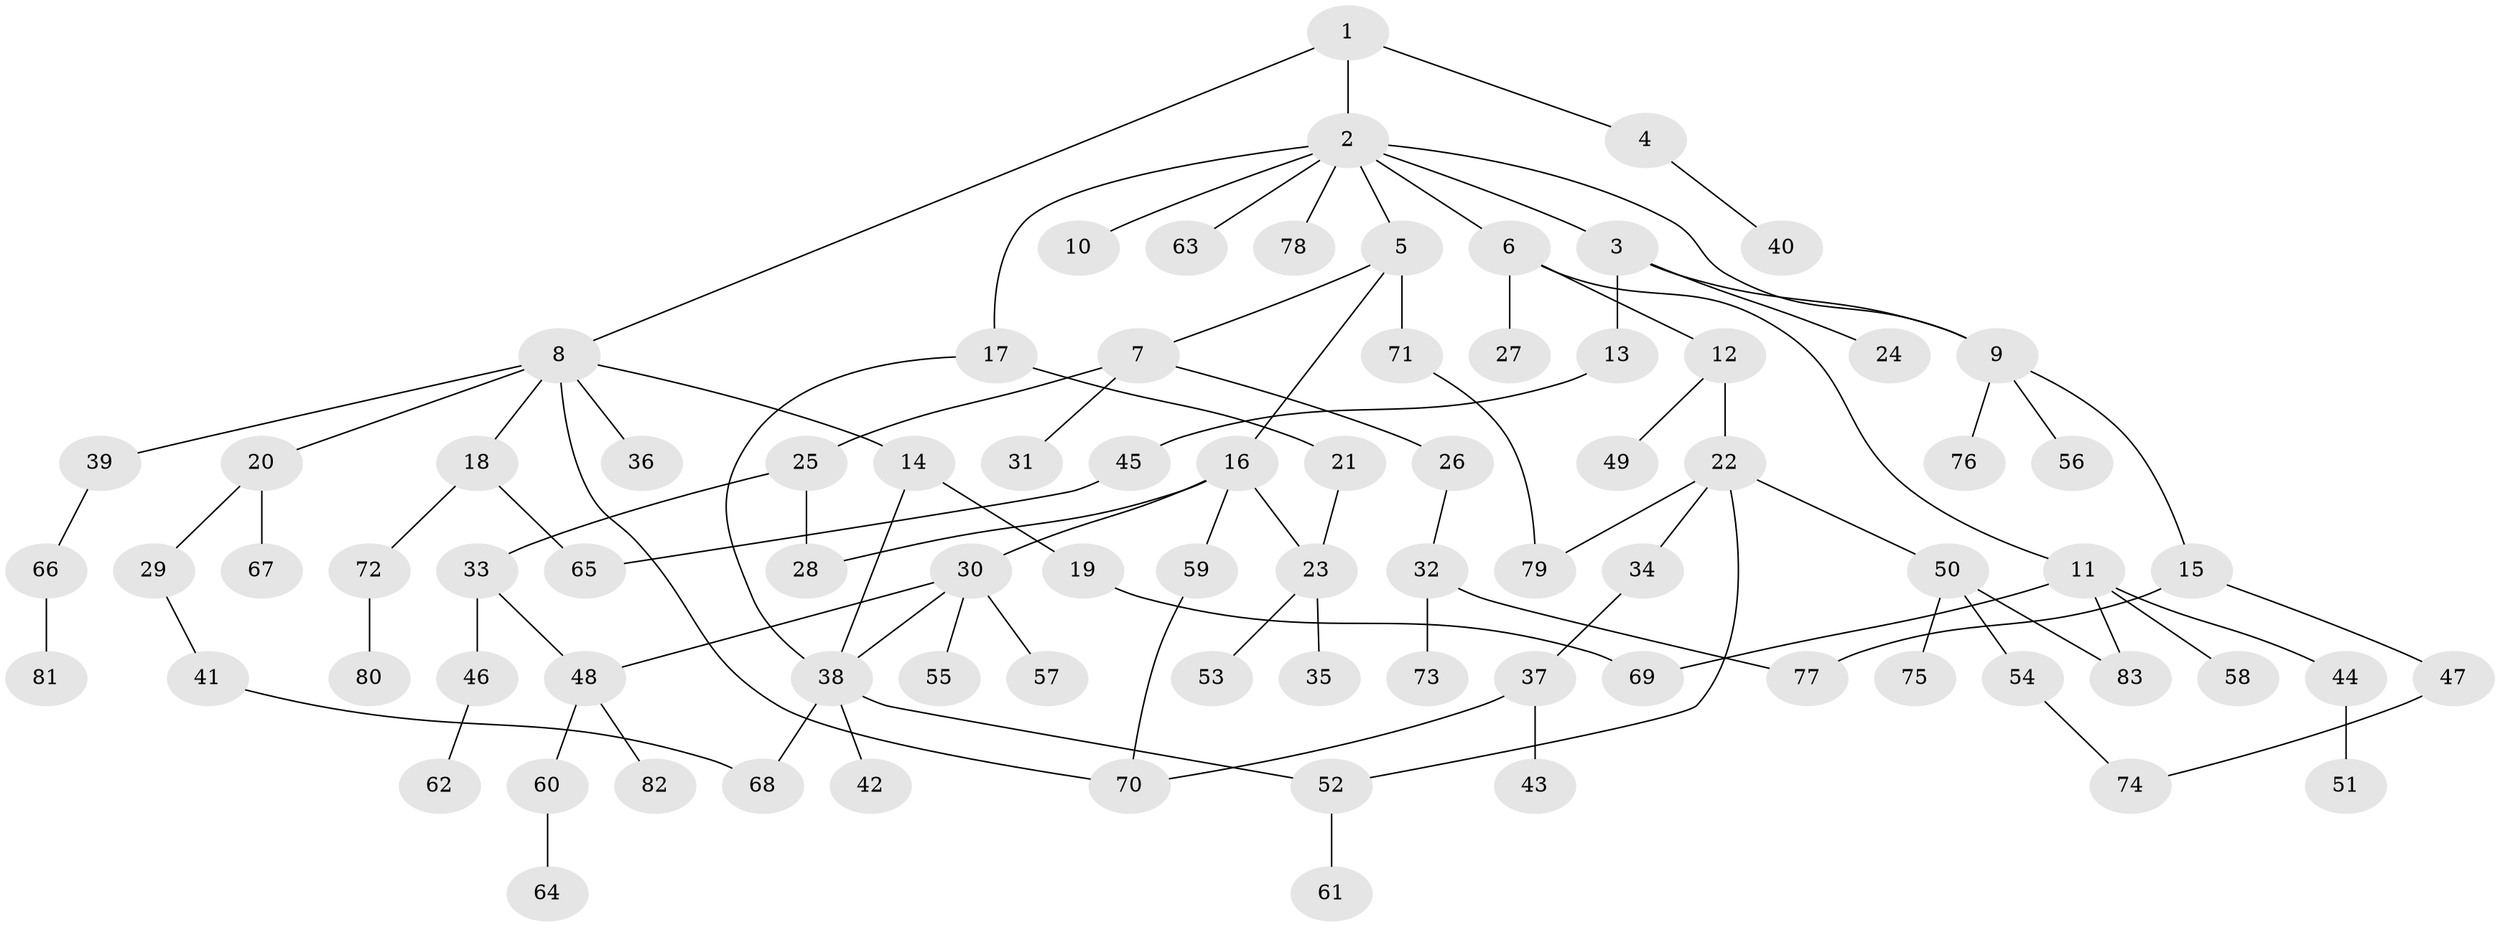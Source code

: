 // coarse degree distribution, {3: 0.15789473684210525, 8: 0.03508771929824561, 4: 0.10526315789473684, 1: 0.3684210526315789, 6: 0.017543859649122806, 5: 0.05263157894736842, 2: 0.24561403508771928, 7: 0.017543859649122806}
// Generated by graph-tools (version 1.1) at 2025/41/03/06/25 10:41:27]
// undirected, 83 vertices, 98 edges
graph export_dot {
graph [start="1"]
  node [color=gray90,style=filled];
  1;
  2;
  3;
  4;
  5;
  6;
  7;
  8;
  9;
  10;
  11;
  12;
  13;
  14;
  15;
  16;
  17;
  18;
  19;
  20;
  21;
  22;
  23;
  24;
  25;
  26;
  27;
  28;
  29;
  30;
  31;
  32;
  33;
  34;
  35;
  36;
  37;
  38;
  39;
  40;
  41;
  42;
  43;
  44;
  45;
  46;
  47;
  48;
  49;
  50;
  51;
  52;
  53;
  54;
  55;
  56;
  57;
  58;
  59;
  60;
  61;
  62;
  63;
  64;
  65;
  66;
  67;
  68;
  69;
  70;
  71;
  72;
  73;
  74;
  75;
  76;
  77;
  78;
  79;
  80;
  81;
  82;
  83;
  1 -- 2;
  1 -- 4;
  1 -- 8;
  2 -- 3;
  2 -- 5;
  2 -- 6;
  2 -- 9;
  2 -- 10;
  2 -- 17;
  2 -- 63;
  2 -- 78;
  3 -- 13;
  3 -- 24;
  3 -- 9;
  4 -- 40;
  5 -- 7;
  5 -- 16;
  5 -- 71;
  6 -- 11;
  6 -- 12;
  6 -- 27;
  7 -- 25;
  7 -- 26;
  7 -- 31;
  8 -- 14;
  8 -- 18;
  8 -- 20;
  8 -- 36;
  8 -- 39;
  8 -- 70;
  9 -- 15;
  9 -- 56;
  9 -- 76;
  11 -- 44;
  11 -- 58;
  11 -- 83;
  11 -- 69;
  12 -- 22;
  12 -- 49;
  13 -- 45;
  14 -- 19;
  14 -- 38;
  15 -- 47;
  15 -- 77;
  16 -- 23;
  16 -- 28;
  16 -- 30;
  16 -- 59;
  17 -- 21;
  17 -- 38;
  18 -- 72;
  18 -- 65;
  19 -- 69;
  20 -- 29;
  20 -- 67;
  21 -- 23;
  22 -- 34;
  22 -- 50;
  22 -- 52;
  22 -- 79;
  23 -- 35;
  23 -- 53;
  25 -- 33;
  25 -- 28;
  26 -- 32;
  29 -- 41;
  30 -- 38;
  30 -- 55;
  30 -- 57;
  30 -- 48;
  32 -- 73;
  32 -- 77;
  33 -- 46;
  33 -- 48;
  34 -- 37;
  37 -- 43;
  37 -- 70;
  38 -- 42;
  38 -- 68;
  38 -- 52;
  39 -- 66;
  41 -- 68;
  44 -- 51;
  45 -- 65;
  46 -- 62;
  47 -- 74;
  48 -- 60;
  48 -- 82;
  50 -- 54;
  50 -- 75;
  50 -- 83;
  52 -- 61;
  54 -- 74;
  59 -- 70;
  60 -- 64;
  66 -- 81;
  71 -- 79;
  72 -- 80;
}
